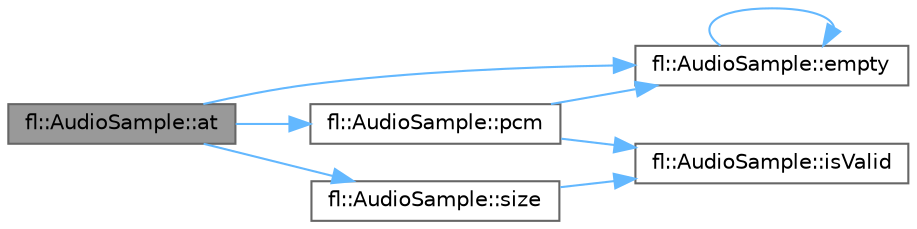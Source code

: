 digraph "fl::AudioSample::at"
{
 // INTERACTIVE_SVG=YES
 // LATEX_PDF_SIZE
  bgcolor="transparent";
  edge [fontname=Helvetica,fontsize=10,labelfontname=Helvetica,labelfontsize=10];
  node [fontname=Helvetica,fontsize=10,shape=box,height=0.2,width=0.4];
  rankdir="LR";
  Node1 [id="Node000001",label="fl::AudioSample::at",height=0.2,width=0.4,color="gray40", fillcolor="grey60", style="filled", fontcolor="black",tooltip=" "];
  Node1 -> Node2 [id="edge1_Node000001_Node000002",color="steelblue1",style="solid",tooltip=" "];
  Node2 [id="Node000002",label="fl::AudioSample::empty",height=0.2,width=0.4,color="grey40", fillcolor="white", style="filled",URL="$d0/de1/classfl_1_1_audio_sample_afe988920e20628a1cac954ba48885e4a.html#afe988920e20628a1cac954ba48885e4a",tooltip=" "];
  Node2 -> Node2 [id="edge2_Node000002_Node000002",color="steelblue1",style="solid",tooltip=" "];
  Node1 -> Node3 [id="edge3_Node000001_Node000003",color="steelblue1",style="solid",tooltip=" "];
  Node3 [id="Node000003",label="fl::AudioSample::pcm",height=0.2,width=0.4,color="grey40", fillcolor="white", style="filled",URL="$d0/de1/classfl_1_1_audio_sample_a1e832f8e8093a7464089e7b41bebe089.html#a1e832f8e8093a7464089e7b41bebe089",tooltip=" "];
  Node3 -> Node2 [id="edge4_Node000003_Node000002",color="steelblue1",style="solid",tooltip=" "];
  Node3 -> Node4 [id="edge5_Node000003_Node000004",color="steelblue1",style="solid",tooltip=" "];
  Node4 [id="Node000004",label="fl::AudioSample::isValid",height=0.2,width=0.4,color="grey40", fillcolor="white", style="filled",URL="$d0/de1/classfl_1_1_audio_sample_a787afa32bf4171d89070085579b9b1e5.html#a787afa32bf4171d89070085579b9b1e5",tooltip=" "];
  Node1 -> Node5 [id="edge6_Node000001_Node000005",color="steelblue1",style="solid",tooltip=" "];
  Node5 [id="Node000005",label="fl::AudioSample::size",height=0.2,width=0.4,color="grey40", fillcolor="white", style="filled",URL="$d0/de1/classfl_1_1_audio_sample_addc477c77925ca41c4c1597efbfb2204.html#addc477c77925ca41c4c1597efbfb2204",tooltip=" "];
  Node5 -> Node4 [id="edge7_Node000005_Node000004",color="steelblue1",style="solid",tooltip=" "];
}
